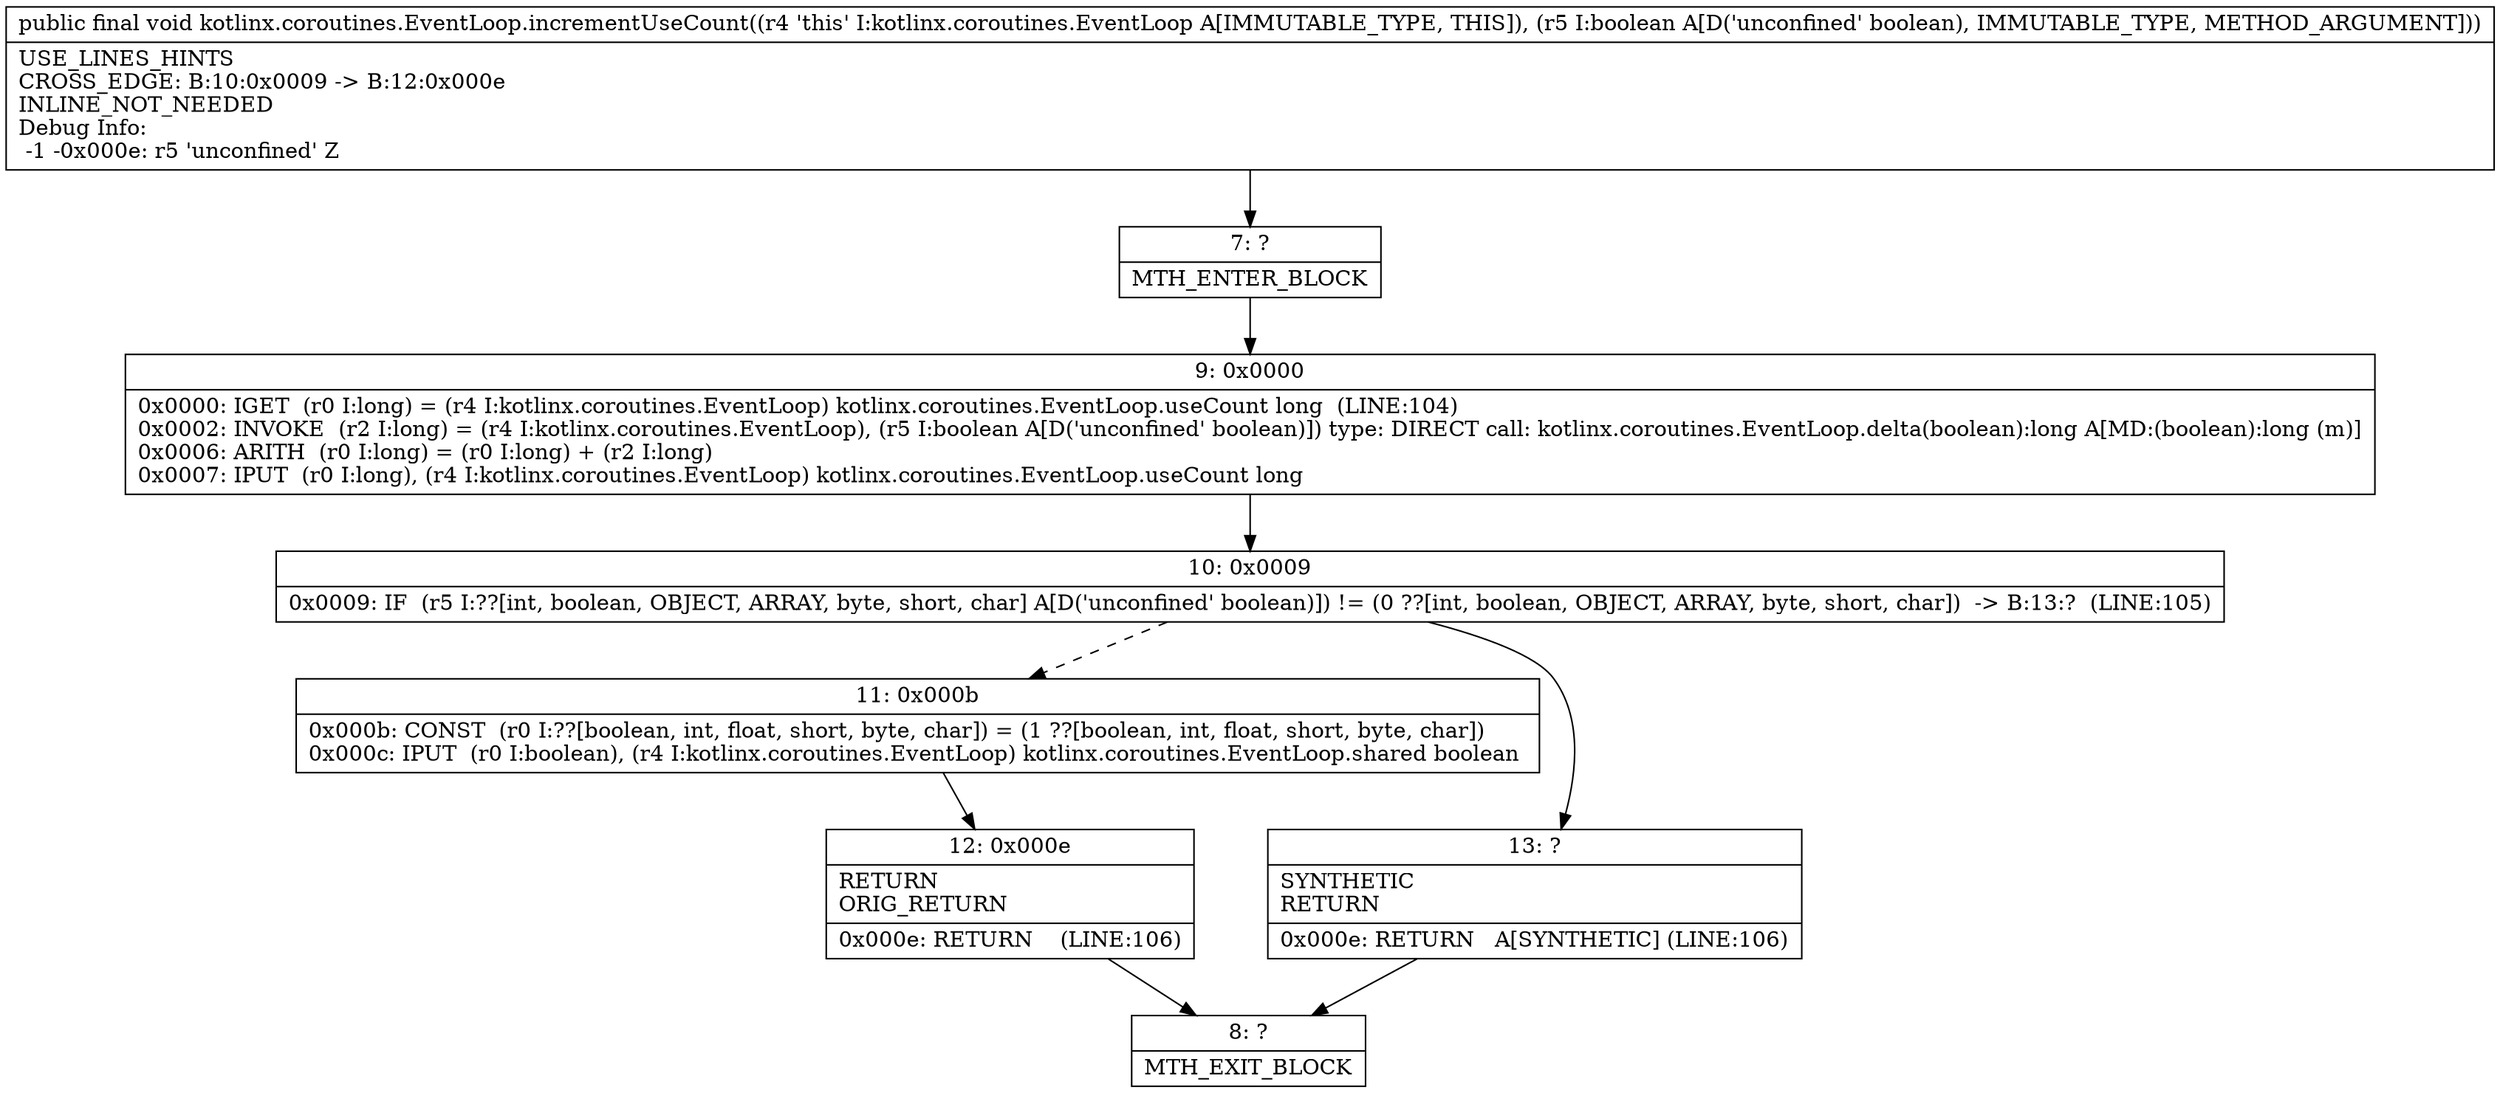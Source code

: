 digraph "CFG forkotlinx.coroutines.EventLoop.incrementUseCount(Z)V" {
Node_7 [shape=record,label="{7\:\ ?|MTH_ENTER_BLOCK\l}"];
Node_9 [shape=record,label="{9\:\ 0x0000|0x0000: IGET  (r0 I:long) = (r4 I:kotlinx.coroutines.EventLoop) kotlinx.coroutines.EventLoop.useCount long  (LINE:104)\l0x0002: INVOKE  (r2 I:long) = (r4 I:kotlinx.coroutines.EventLoop), (r5 I:boolean A[D('unconfined' boolean)]) type: DIRECT call: kotlinx.coroutines.EventLoop.delta(boolean):long A[MD:(boolean):long (m)]\l0x0006: ARITH  (r0 I:long) = (r0 I:long) + (r2 I:long) \l0x0007: IPUT  (r0 I:long), (r4 I:kotlinx.coroutines.EventLoop) kotlinx.coroutines.EventLoop.useCount long \l}"];
Node_10 [shape=record,label="{10\:\ 0x0009|0x0009: IF  (r5 I:??[int, boolean, OBJECT, ARRAY, byte, short, char] A[D('unconfined' boolean)]) != (0 ??[int, boolean, OBJECT, ARRAY, byte, short, char])  \-\> B:13:?  (LINE:105)\l}"];
Node_11 [shape=record,label="{11\:\ 0x000b|0x000b: CONST  (r0 I:??[boolean, int, float, short, byte, char]) = (1 ??[boolean, int, float, short, byte, char]) \l0x000c: IPUT  (r0 I:boolean), (r4 I:kotlinx.coroutines.EventLoop) kotlinx.coroutines.EventLoop.shared boolean \l}"];
Node_12 [shape=record,label="{12\:\ 0x000e|RETURN\lORIG_RETURN\l|0x000e: RETURN    (LINE:106)\l}"];
Node_8 [shape=record,label="{8\:\ ?|MTH_EXIT_BLOCK\l}"];
Node_13 [shape=record,label="{13\:\ ?|SYNTHETIC\lRETURN\l|0x000e: RETURN   A[SYNTHETIC] (LINE:106)\l}"];
MethodNode[shape=record,label="{public final void kotlinx.coroutines.EventLoop.incrementUseCount((r4 'this' I:kotlinx.coroutines.EventLoop A[IMMUTABLE_TYPE, THIS]), (r5 I:boolean A[D('unconfined' boolean), IMMUTABLE_TYPE, METHOD_ARGUMENT]))  | USE_LINES_HINTS\lCROSS_EDGE: B:10:0x0009 \-\> B:12:0x000e\lINLINE_NOT_NEEDED\lDebug Info:\l  \-1 \-0x000e: r5 'unconfined' Z\l}"];
MethodNode -> Node_7;Node_7 -> Node_9;
Node_9 -> Node_10;
Node_10 -> Node_11[style=dashed];
Node_10 -> Node_13;
Node_11 -> Node_12;
Node_12 -> Node_8;
Node_13 -> Node_8;
}

